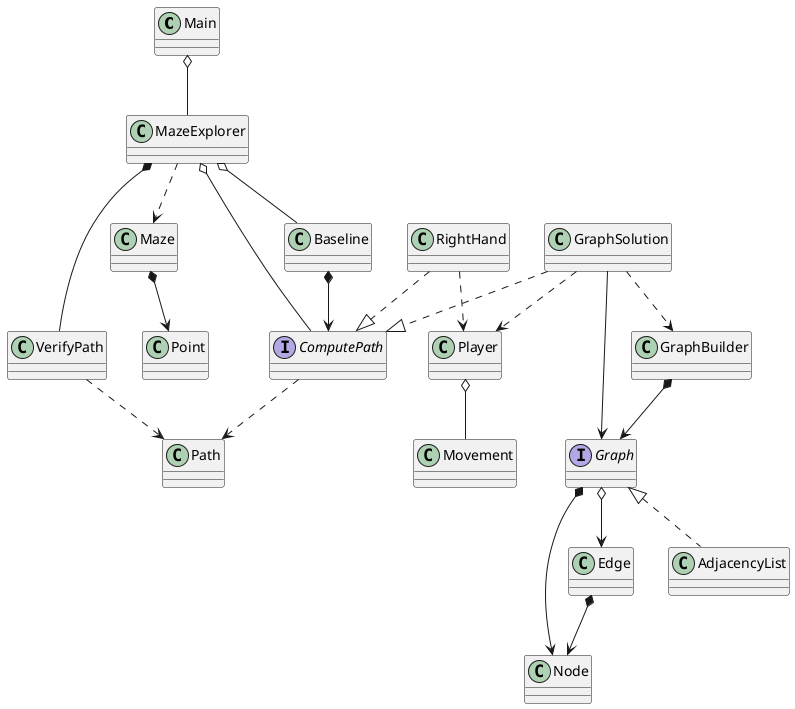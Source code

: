 @startuml
'https://plantuml.com/class-diagram

class Main
class MazeExplorer
class Baseline
class Point
class Path
class Player
class VerifyPath
class Maze
class GraphSolution
class GraphBuilder
class Node
class Edge
class AdjacencyList
class Movement
class RightHand
interface ComputePath
interface Graph

Main o-- MazeExplorer

MazeExplorer ..> Maze
MazeExplorer o-- ComputePath
MazeExplorer o-- Baseline
MazeExplorer *-- VerifyPath
VerifyPath ..> Path

RightHand ..|> ComputePath
RightHand ..> Player
Graph *--> Node
Graph o--> Edge
Graph <|.. AdjacencyList
GraphSolution ..|> ComputePath
GraphSolution --> Graph
GraphSolution ..> Player
GraphSolution ..> GraphBuilder
GraphBuilder *--> Graph
Baseline *--> ComputePath
Maze *--> Point
ComputePath ..> Path
Edge *--> Node
Player o-- Movement



@enduml

